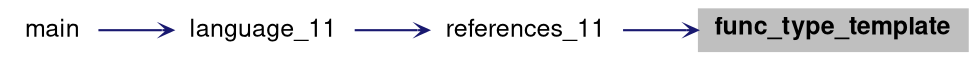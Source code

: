 digraph "func_type_template"
{
 // LATEX_PDF_SIZE
  bgcolor="transparent";
  edge [fontname="Helvetica,Arial,sans-serif",fontsize=15,labelfontsize=15 arrowhead=open arrowtail=open arrowsize=0.5];
  node [fontname="Helvetica,Arial,sans-serif",fontsize=15,fontsize=12 shape=plaintext];
  rankdir="RL";
  Node1 [label=<<b>func_type_template</b>>,height=0.2,width=0.4,color="black", fillcolor="grey75", style="filled", fontcolor="black",tooltip="Forwarding reference"];
  Node1 -> Node2 [dir="back",color="midnightblue",style="solid"];
  Node2 [label="references_11",height=0.2,width=0.4,color="black",URL="$group__lang11.html#gab9898ff9bf1dd6f1cb58b481f0b4df79",tooltip=" "];
  Node2 -> Node3 [dir="back",color="midnightblue",style="solid"];
  Node3 [label="language_11",height=0.2,width=0.4,color="black",URL="$group__lang11.html#gaa2d7b19a78d91914e735ea5a16767df4",tooltip=" "];
  Node3 -> Node4 [dir="back",color="midnightblue",style="solid"];
  Node4 [label="main",height=0.2,width=0.4,color="black",URL="$group__CPP11.html#ga840291bc02cba5474a4cb46a9b9566fe",tooltip=" "];
}
